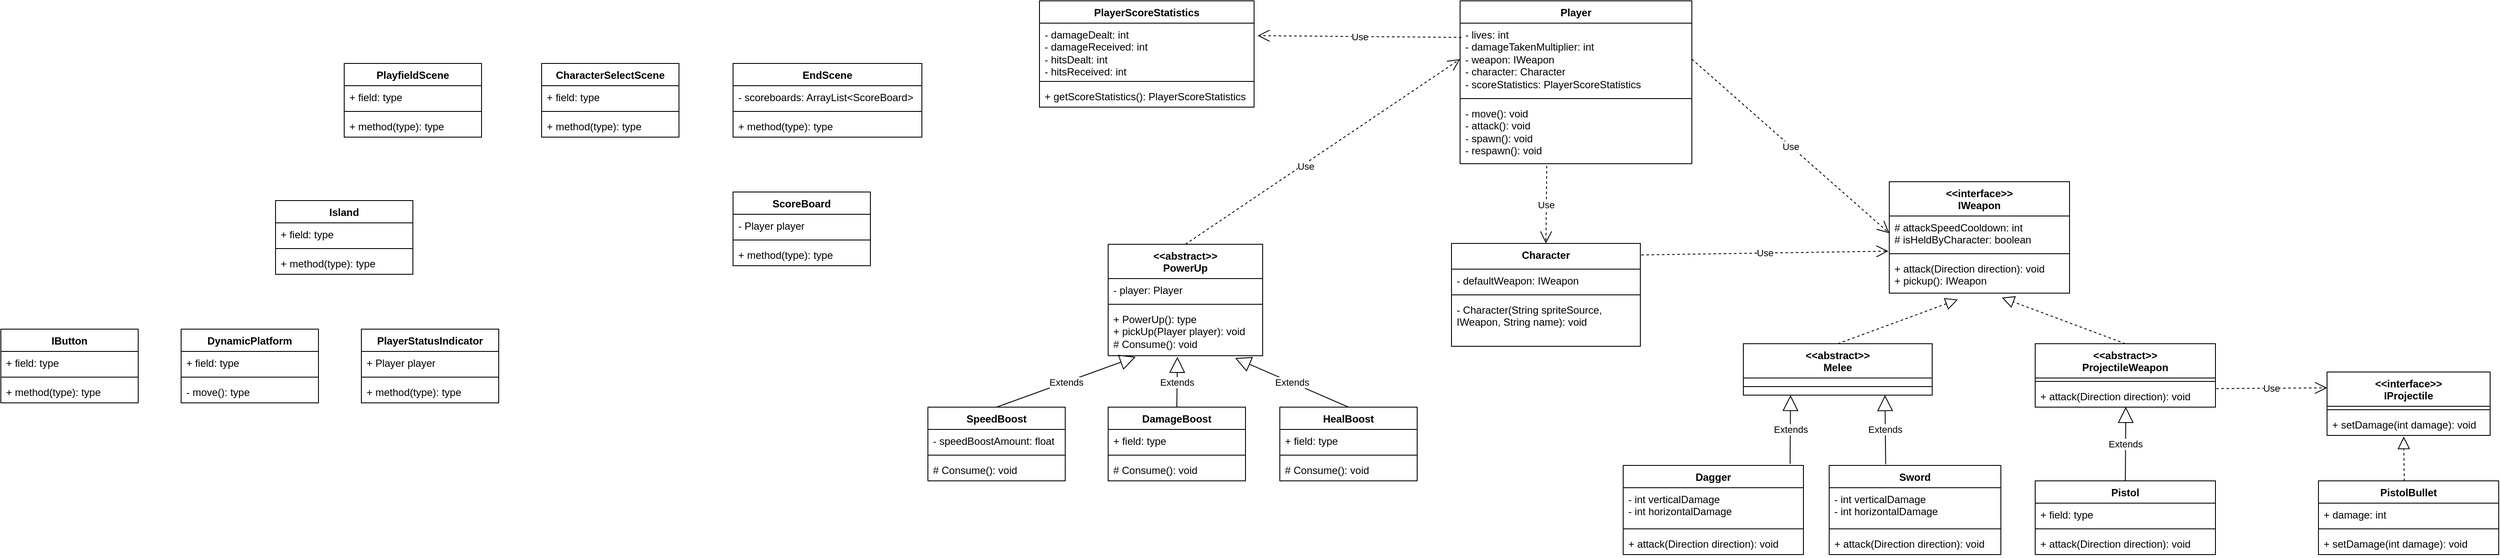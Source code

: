<mxfile version="24.3.0" type="device">
  <diagram id="C5RBs43oDa-KdzZeNtuy" name="Page-1">
    <mxGraphModel dx="4518" dy="1950" grid="1" gridSize="10" guides="1" tooltips="1" connect="1" arrows="1" fold="1" page="1" pageScale="1" pageWidth="827" pageHeight="1169" math="0" shadow="0">
      <root>
        <mxCell id="WIyWlLk6GJQsqaUBKTNV-0" />
        <mxCell id="WIyWlLk6GJQsqaUBKTNV-1" parent="WIyWlLk6GJQsqaUBKTNV-0" />
        <mxCell id="4CrvLfqXfcZkgdpF4cgw-4" value="&lt;div&gt;&amp;lt;&amp;lt;interface&amp;gt;&amp;gt;&lt;/div&gt;IWeapon" style="swimlane;fontStyle=1;align=center;verticalAlign=top;childLayout=stackLayout;horizontal=1;startSize=40;horizontalStack=0;resizeParent=1;resizeParentMax=0;resizeLast=0;collapsible=1;marginBottom=0;whiteSpace=wrap;html=1;" parent="WIyWlLk6GJQsqaUBKTNV-1" vertex="1">
          <mxGeometry x="300" y="168" width="210" height="130" as="geometry" />
        </mxCell>
        <mxCell id="4CrvLfqXfcZkgdpF4cgw-5" value="# attackSpeedCooldown: int&amp;nbsp;&lt;div&gt;# isHeldByCharacter:&amp;nbsp;&lt;span style=&quot;background-color: initial;&quot;&gt;boolean&lt;/span&gt;&lt;span style=&quot;background-color: initial;&quot;&gt;&amp;nbsp;&lt;/span&gt;&lt;/div&gt;" style="text;strokeColor=none;fillColor=none;align=left;verticalAlign=top;spacingLeft=4;spacingRight=4;overflow=hidden;rotatable=0;points=[[0,0.5],[1,0.5]];portConstraint=eastwest;whiteSpace=wrap;html=1;" parent="4CrvLfqXfcZkgdpF4cgw-4" vertex="1">
          <mxGeometry y="40" width="210" height="40" as="geometry" />
        </mxCell>
        <mxCell id="4CrvLfqXfcZkgdpF4cgw-6" value="" style="line;strokeWidth=1;fillColor=none;align=left;verticalAlign=middle;spacingTop=-1;spacingLeft=3;spacingRight=3;rotatable=0;labelPosition=right;points=[];portConstraint=eastwest;strokeColor=inherit;" parent="4CrvLfqXfcZkgdpF4cgw-4" vertex="1">
          <mxGeometry y="80" width="210" height="8" as="geometry" />
        </mxCell>
        <mxCell id="4CrvLfqXfcZkgdpF4cgw-7" value="+ attack(Direction direction): void&lt;div&gt;+ pickup(): IWeapon&lt;/div&gt;" style="text;strokeColor=none;fillColor=none;align=left;verticalAlign=top;spacingLeft=4;spacingRight=4;overflow=hidden;rotatable=0;points=[[0,0.5],[1,0.5]];portConstraint=eastwest;whiteSpace=wrap;html=1;" parent="4CrvLfqXfcZkgdpF4cgw-4" vertex="1">
          <mxGeometry y="88" width="210" height="42" as="geometry" />
        </mxCell>
        <mxCell id="4CrvLfqXfcZkgdpF4cgw-8" value="&lt;div&gt;&amp;lt;&amp;lt;abstract&amp;gt;&amp;gt;&lt;/div&gt;Melee" style="swimlane;fontStyle=1;align=center;verticalAlign=top;childLayout=stackLayout;horizontal=1;startSize=40;horizontalStack=0;resizeParent=1;resizeParentMax=0;resizeLast=0;collapsible=1;marginBottom=0;whiteSpace=wrap;html=1;" parent="WIyWlLk6GJQsqaUBKTNV-1" vertex="1">
          <mxGeometry x="130" y="357" width="220" height="60" as="geometry" />
        </mxCell>
        <mxCell id="4CrvLfqXfcZkgdpF4cgw-10" value="" style="line;strokeWidth=1;fillColor=none;align=left;verticalAlign=middle;spacingTop=-1;spacingLeft=3;spacingRight=3;rotatable=0;labelPosition=right;points=[];portConstraint=eastwest;strokeColor=inherit;" parent="4CrvLfqXfcZkgdpF4cgw-8" vertex="1">
          <mxGeometry y="40" width="220" height="20" as="geometry" />
        </mxCell>
        <mxCell id="4CrvLfqXfcZkgdpF4cgw-12" value="&lt;div&gt;&amp;lt;&amp;lt;abstract&amp;gt;&amp;gt;&lt;/div&gt;ProjectileWeapon" style="swimlane;fontStyle=1;align=center;verticalAlign=top;childLayout=stackLayout;horizontal=1;startSize=40;horizontalStack=0;resizeParent=1;resizeParentMax=0;resizeLast=0;collapsible=1;marginBottom=0;whiteSpace=wrap;html=1;" parent="WIyWlLk6GJQsqaUBKTNV-1" vertex="1">
          <mxGeometry x="470" y="357" width="210" height="74" as="geometry" />
        </mxCell>
        <mxCell id="4CrvLfqXfcZkgdpF4cgw-14" value="" style="line;strokeWidth=1;fillColor=none;align=left;verticalAlign=middle;spacingTop=-1;spacingLeft=3;spacingRight=3;rotatable=0;labelPosition=right;points=[];portConstraint=eastwest;strokeColor=inherit;" parent="4CrvLfqXfcZkgdpF4cgw-12" vertex="1">
          <mxGeometry y="40" width="210" height="8" as="geometry" />
        </mxCell>
        <mxCell id="4CrvLfqXfcZkgdpF4cgw-15" value="+ attack(Direction direction): void" style="text;strokeColor=none;fillColor=none;align=left;verticalAlign=top;spacingLeft=4;spacingRight=4;overflow=hidden;rotatable=0;points=[[0,0.5],[1,0.5]];portConstraint=eastwest;whiteSpace=wrap;html=1;" parent="4CrvLfqXfcZkgdpF4cgw-12" vertex="1">
          <mxGeometry y="48" width="210" height="26" as="geometry" />
        </mxCell>
        <mxCell id="4CrvLfqXfcZkgdpF4cgw-16" value="&lt;div&gt;&amp;lt;&amp;lt;interface&amp;gt;&amp;gt;&lt;/div&gt;IProjectile&lt;div&gt;&lt;br&gt;&lt;/div&gt;" style="swimlane;fontStyle=1;align=center;verticalAlign=top;childLayout=stackLayout;horizontal=1;startSize=40;horizontalStack=0;resizeParent=1;resizeParentMax=0;resizeLast=0;collapsible=1;marginBottom=0;whiteSpace=wrap;html=1;" parent="WIyWlLk6GJQsqaUBKTNV-1" vertex="1">
          <mxGeometry x="810" y="390" width="190" height="74" as="geometry" />
        </mxCell>
        <mxCell id="4CrvLfqXfcZkgdpF4cgw-18" value="" style="line;strokeWidth=1;fillColor=none;align=left;verticalAlign=middle;spacingTop=-1;spacingLeft=3;spacingRight=3;rotatable=0;labelPosition=right;points=[];portConstraint=eastwest;strokeColor=inherit;" parent="4CrvLfqXfcZkgdpF4cgw-16" vertex="1">
          <mxGeometry y="40" width="190" height="8" as="geometry" />
        </mxCell>
        <mxCell id="4CrvLfqXfcZkgdpF4cgw-19" value="+ setDamage(int damage): void" style="text;strokeColor=none;fillColor=none;align=left;verticalAlign=top;spacingLeft=4;spacingRight=4;overflow=hidden;rotatable=0;points=[[0,0.5],[1,0.5]];portConstraint=eastwest;whiteSpace=wrap;html=1;" parent="4CrvLfqXfcZkgdpF4cgw-16" vertex="1">
          <mxGeometry y="48" width="190" height="26" as="geometry" />
        </mxCell>
        <mxCell id="4CrvLfqXfcZkgdpF4cgw-20" value="" style="endArrow=block;dashed=1;endFill=0;endSize=12;html=1;rounded=0;exitX=0.5;exitY=0;exitDx=0;exitDy=0;entryX=0.38;entryY=1.179;entryDx=0;entryDy=0;entryPerimeter=0;" parent="WIyWlLk6GJQsqaUBKTNV-1" source="4CrvLfqXfcZkgdpF4cgw-8" target="4CrvLfqXfcZkgdpF4cgw-7" edge="1">
          <mxGeometry width="160" relative="1" as="geometry">
            <mxPoint x="270" y="570" as="sourcePoint" />
            <mxPoint x="430" y="570" as="targetPoint" />
          </mxGeometry>
        </mxCell>
        <mxCell id="4CrvLfqXfcZkgdpF4cgw-22" value="" style="endArrow=block;dashed=1;endFill=0;endSize=12;html=1;rounded=0;exitX=0.5;exitY=0;exitDx=0;exitDy=0;entryX=0.625;entryY=1.124;entryDx=0;entryDy=0;entryPerimeter=0;" parent="WIyWlLk6GJQsqaUBKTNV-1" source="4CrvLfqXfcZkgdpF4cgw-12" target="4CrvLfqXfcZkgdpF4cgw-7" edge="1">
          <mxGeometry width="160" relative="1" as="geometry">
            <mxPoint x="610" y="520" as="sourcePoint" />
            <mxPoint x="770" y="520" as="targetPoint" />
          </mxGeometry>
        </mxCell>
        <mxCell id="4CrvLfqXfcZkgdpF4cgw-23" value="Use" style="endArrow=open;endSize=12;dashed=1;html=1;rounded=0;exitX=1.004;exitY=0.167;exitDx=0;exitDy=0;entryX=0;entryY=0.25;entryDx=0;entryDy=0;exitPerimeter=0;" parent="WIyWlLk6GJQsqaUBKTNV-1" source="4CrvLfqXfcZkgdpF4cgw-15" target="4CrvLfqXfcZkgdpF4cgw-16" edge="1">
          <mxGeometry width="160" relative="1" as="geometry">
            <mxPoint x="670" y="403" as="sourcePoint" />
            <mxPoint x="810" y="560" as="targetPoint" />
          </mxGeometry>
        </mxCell>
        <mxCell id="4CrvLfqXfcZkgdpF4cgw-25" value="Dagger" style="swimlane;fontStyle=1;align=center;verticalAlign=top;childLayout=stackLayout;horizontal=1;startSize=26;horizontalStack=0;resizeParent=1;resizeParentMax=0;resizeLast=0;collapsible=1;marginBottom=0;whiteSpace=wrap;html=1;" parent="WIyWlLk6GJQsqaUBKTNV-1" vertex="1">
          <mxGeometry x="-10" y="499" width="210" height="104" as="geometry" />
        </mxCell>
        <mxCell id="4CrvLfqXfcZkgdpF4cgw-26" value="- int verticalDamage&amp;nbsp;&lt;div&gt;- int horizontalDamage&lt;br&gt;&lt;/div&gt;" style="text;strokeColor=none;fillColor=none;align=left;verticalAlign=top;spacingLeft=4;spacingRight=4;overflow=hidden;rotatable=0;points=[[0,0.5],[1,0.5]];portConstraint=eastwest;whiteSpace=wrap;html=1;" parent="4CrvLfqXfcZkgdpF4cgw-25" vertex="1">
          <mxGeometry y="26" width="210" height="44" as="geometry" />
        </mxCell>
        <mxCell id="4CrvLfqXfcZkgdpF4cgw-27" value="" style="line;strokeWidth=1;fillColor=none;align=left;verticalAlign=middle;spacingTop=-1;spacingLeft=3;spacingRight=3;rotatable=0;labelPosition=right;points=[];portConstraint=eastwest;strokeColor=inherit;" parent="4CrvLfqXfcZkgdpF4cgw-25" vertex="1">
          <mxGeometry y="70" width="210" height="8" as="geometry" />
        </mxCell>
        <mxCell id="4CrvLfqXfcZkgdpF4cgw-28" value="+ attack(Direction direction): void" style="text;strokeColor=none;fillColor=none;align=left;verticalAlign=top;spacingLeft=4;spacingRight=4;overflow=hidden;rotatable=0;points=[[0,0.5],[1,0.5]];portConstraint=eastwest;whiteSpace=wrap;html=1;" parent="4CrvLfqXfcZkgdpF4cgw-25" vertex="1">
          <mxGeometry y="78" width="210" height="26" as="geometry" />
        </mxCell>
        <mxCell id="4CrvLfqXfcZkgdpF4cgw-29" value="Sword" style="swimlane;fontStyle=1;align=center;verticalAlign=top;childLayout=stackLayout;horizontal=1;startSize=26;horizontalStack=0;resizeParent=1;resizeParentMax=0;resizeLast=0;collapsible=1;marginBottom=0;whiteSpace=wrap;html=1;" parent="WIyWlLk6GJQsqaUBKTNV-1" vertex="1">
          <mxGeometry x="230" y="499" width="200" height="104" as="geometry" />
        </mxCell>
        <mxCell id="4CrvLfqXfcZkgdpF4cgw-30" value="- int verticalDamage&amp;nbsp;&lt;div&gt;- int horizontalDamage&lt;/div&gt;" style="text;strokeColor=none;fillColor=none;align=left;verticalAlign=top;spacingLeft=4;spacingRight=4;overflow=hidden;rotatable=0;points=[[0,0.5],[1,0.5]];portConstraint=eastwest;whiteSpace=wrap;html=1;" parent="4CrvLfqXfcZkgdpF4cgw-29" vertex="1">
          <mxGeometry y="26" width="200" height="44" as="geometry" />
        </mxCell>
        <mxCell id="4CrvLfqXfcZkgdpF4cgw-31" value="" style="line;strokeWidth=1;fillColor=none;align=left;verticalAlign=middle;spacingTop=-1;spacingLeft=3;spacingRight=3;rotatable=0;labelPosition=right;points=[];portConstraint=eastwest;strokeColor=inherit;" parent="4CrvLfqXfcZkgdpF4cgw-29" vertex="1">
          <mxGeometry y="70" width="200" height="8" as="geometry" />
        </mxCell>
        <mxCell id="4CrvLfqXfcZkgdpF4cgw-32" value="+ attack(Direction direction): void" style="text;strokeColor=none;fillColor=none;align=left;verticalAlign=top;spacingLeft=4;spacingRight=4;overflow=hidden;rotatable=0;points=[[0,0.5],[1,0.5]];portConstraint=eastwest;whiteSpace=wrap;html=1;" parent="4CrvLfqXfcZkgdpF4cgw-29" vertex="1">
          <mxGeometry y="78" width="200" height="26" as="geometry" />
        </mxCell>
        <mxCell id="4CrvLfqXfcZkgdpF4cgw-34" value="Extends" style="endArrow=block;endSize=16;endFill=0;html=1;rounded=0;exitX=0.926;exitY=-0.018;exitDx=0;exitDy=0;entryX=0.25;entryY=1;entryDx=0;entryDy=0;exitPerimeter=0;" parent="WIyWlLk6GJQsqaUBKTNV-1" source="4CrvLfqXfcZkgdpF4cgw-25" target="4CrvLfqXfcZkgdpF4cgw-8" edge="1">
          <mxGeometry width="160" relative="1" as="geometry">
            <mxPoint x="110" y="470" as="sourcePoint" />
            <mxPoint x="270" y="470" as="targetPoint" />
          </mxGeometry>
        </mxCell>
        <mxCell id="4CrvLfqXfcZkgdpF4cgw-35" value="Extends" style="endArrow=block;endSize=16;endFill=0;html=1;rounded=0;exitX=0.329;exitY=-0.013;exitDx=0;exitDy=0;entryX=0.75;entryY=1;entryDx=0;entryDy=0;exitPerimeter=0;" parent="WIyWlLk6GJQsqaUBKTNV-1" source="4CrvLfqXfcZkgdpF4cgw-29" target="4CrvLfqXfcZkgdpF4cgw-8" edge="1">
          <mxGeometry width="160" relative="1" as="geometry">
            <mxPoint x="530" y="500" as="sourcePoint" />
            <mxPoint x="690" y="500" as="targetPoint" />
          </mxGeometry>
        </mxCell>
        <mxCell id="4CrvLfqXfcZkgdpF4cgw-36" value="Pistol" style="swimlane;fontStyle=1;align=center;verticalAlign=top;childLayout=stackLayout;horizontal=1;startSize=26;horizontalStack=0;resizeParent=1;resizeParentMax=0;resizeLast=0;collapsible=1;marginBottom=0;whiteSpace=wrap;html=1;" parent="WIyWlLk6GJQsqaUBKTNV-1" vertex="1">
          <mxGeometry x="470" y="517" width="210" height="86" as="geometry" />
        </mxCell>
        <mxCell id="4CrvLfqXfcZkgdpF4cgw-37" value="+ field: type" style="text;strokeColor=none;fillColor=none;align=left;verticalAlign=top;spacingLeft=4;spacingRight=4;overflow=hidden;rotatable=0;points=[[0,0.5],[1,0.5]];portConstraint=eastwest;whiteSpace=wrap;html=1;" parent="4CrvLfqXfcZkgdpF4cgw-36" vertex="1">
          <mxGeometry y="26" width="210" height="26" as="geometry" />
        </mxCell>
        <mxCell id="4CrvLfqXfcZkgdpF4cgw-38" value="" style="line;strokeWidth=1;fillColor=none;align=left;verticalAlign=middle;spacingTop=-1;spacingLeft=3;spacingRight=3;rotatable=0;labelPosition=right;points=[];portConstraint=eastwest;strokeColor=inherit;" parent="4CrvLfqXfcZkgdpF4cgw-36" vertex="1">
          <mxGeometry y="52" width="210" height="8" as="geometry" />
        </mxCell>
        <mxCell id="4CrvLfqXfcZkgdpF4cgw-39" value="+ attack(Direction direction): void" style="text;strokeColor=none;fillColor=none;align=left;verticalAlign=top;spacingLeft=4;spacingRight=4;overflow=hidden;rotatable=0;points=[[0,0.5],[1,0.5]];portConstraint=eastwest;whiteSpace=wrap;html=1;" parent="4CrvLfqXfcZkgdpF4cgw-36" vertex="1">
          <mxGeometry y="60" width="210" height="26" as="geometry" />
        </mxCell>
        <mxCell id="4CrvLfqXfcZkgdpF4cgw-40" value="Player" style="swimlane;fontStyle=1;align=center;verticalAlign=top;childLayout=stackLayout;horizontal=1;startSize=26;horizontalStack=0;resizeParent=1;resizeParentMax=0;resizeLast=0;collapsible=1;marginBottom=0;whiteSpace=wrap;html=1;" parent="WIyWlLk6GJQsqaUBKTNV-1" vertex="1">
          <mxGeometry x="-200" y="-43" width="270" height="190" as="geometry" />
        </mxCell>
        <mxCell id="4CrvLfqXfcZkgdpF4cgw-41" value="- lives: int&amp;nbsp;&lt;div&gt;&lt;div&gt;- damageTakenMultiplier:&amp;nbsp;&lt;span style=&quot;background-color: initial;&quot;&gt;int&lt;/span&gt;&lt;span style=&quot;background-color: initial;&quot;&gt;&amp;nbsp;&lt;/span&gt;&lt;/div&gt;&lt;div&gt;- weapon:&amp;nbsp;&lt;span style=&quot;background-color: initial;&quot;&gt;IWeapon&lt;/span&gt;&lt;span style=&quot;background-color: initial;&quot;&gt;&amp;nbsp;&lt;/span&gt;&lt;/div&gt;&lt;div&gt;- character:&amp;nbsp;&lt;span style=&quot;background-color: initial;&quot;&gt;Character&lt;/span&gt;&lt;span style=&quot;background-color: initial;&quot;&gt;&amp;nbsp;&lt;/span&gt;&lt;/div&gt;&lt;div&gt;-&amp;nbsp;&lt;span style=&quot;text-align: center; background-color: initial;&quot;&gt;scoreStatistics:&amp;nbsp;&lt;/span&gt;&lt;span style=&quot;text-align: center; background-color: initial;&quot;&gt;PlayerScoreStatistics&lt;/span&gt;&lt;span style=&quot;text-align: center; background-color: initial;&quot;&gt;&amp;nbsp;&lt;/span&gt;&lt;/div&gt;&lt;/div&gt;" style="text;strokeColor=none;fillColor=none;align=left;verticalAlign=top;spacingLeft=4;spacingRight=4;overflow=hidden;rotatable=0;points=[[0,0.5],[1,0.5]];portConstraint=eastwest;whiteSpace=wrap;html=1;" parent="4CrvLfqXfcZkgdpF4cgw-40" vertex="1">
          <mxGeometry y="26" width="270" height="84" as="geometry" />
        </mxCell>
        <mxCell id="4CrvLfqXfcZkgdpF4cgw-42" value="" style="line;strokeWidth=1;fillColor=none;align=left;verticalAlign=middle;spacingTop=-1;spacingLeft=3;spacingRight=3;rotatable=0;labelPosition=right;points=[];portConstraint=eastwest;strokeColor=inherit;" parent="4CrvLfqXfcZkgdpF4cgw-40" vertex="1">
          <mxGeometry y="110" width="270" height="8" as="geometry" />
        </mxCell>
        <mxCell id="4CrvLfqXfcZkgdpF4cgw-43" value="- move(): void&lt;div&gt;- attack(): void&lt;/div&gt;&lt;div&gt;- spawn(): void&lt;/div&gt;&lt;div&gt;- respawn(): void&lt;/div&gt;&lt;div&gt;&lt;br&gt;&lt;/div&gt;" style="text;strokeColor=none;fillColor=none;align=left;verticalAlign=top;spacingLeft=4;spacingRight=4;overflow=hidden;rotatable=0;points=[[0,0.5],[1,0.5]];portConstraint=eastwest;whiteSpace=wrap;html=1;" parent="4CrvLfqXfcZkgdpF4cgw-40" vertex="1">
          <mxGeometry y="118" width="270" height="72" as="geometry" />
        </mxCell>
        <mxCell id="4CrvLfqXfcZkgdpF4cgw-44" value="&lt;div&gt;Character&lt;/div&gt;" style="swimlane;fontStyle=1;align=center;verticalAlign=top;childLayout=stackLayout;horizontal=1;startSize=30;horizontalStack=0;resizeParent=1;resizeParentMax=0;resizeLast=0;collapsible=1;marginBottom=0;whiteSpace=wrap;html=1;" parent="WIyWlLk6GJQsqaUBKTNV-1" vertex="1">
          <mxGeometry x="-210" y="240" width="220" height="120" as="geometry" />
        </mxCell>
        <mxCell id="4CrvLfqXfcZkgdpF4cgw-45" value="- defaultWeapon: IWeapon&amp;nbsp;" style="text;strokeColor=none;fillColor=none;align=left;verticalAlign=top;spacingLeft=4;spacingRight=4;overflow=hidden;rotatable=0;points=[[0,0.5],[1,0.5]];portConstraint=eastwest;whiteSpace=wrap;html=1;" parent="4CrvLfqXfcZkgdpF4cgw-44" vertex="1">
          <mxGeometry y="30" width="220" height="26" as="geometry" />
        </mxCell>
        <mxCell id="4CrvLfqXfcZkgdpF4cgw-46" value="" style="line;strokeWidth=1;fillColor=none;align=left;verticalAlign=middle;spacingTop=-1;spacingLeft=3;spacingRight=3;rotatable=0;labelPosition=right;points=[];portConstraint=eastwest;strokeColor=inherit;" parent="4CrvLfqXfcZkgdpF4cgw-44" vertex="1">
          <mxGeometry y="56" width="220" height="8" as="geometry" />
        </mxCell>
        <mxCell id="4CrvLfqXfcZkgdpF4cgw-47" value="- Character(String spriteSource, IWeapon, String name): void" style="text;strokeColor=none;fillColor=none;align=left;verticalAlign=top;spacingLeft=4;spacingRight=4;overflow=hidden;rotatable=0;points=[[0,0.5],[1,0.5]];portConstraint=eastwest;whiteSpace=wrap;html=1;" parent="4CrvLfqXfcZkgdpF4cgw-44" vertex="1">
          <mxGeometry y="64" width="220" height="56" as="geometry" />
        </mxCell>
        <mxCell id="4CrvLfqXfcZkgdpF4cgw-52" value="IButton" style="swimlane;fontStyle=1;align=center;verticalAlign=top;childLayout=stackLayout;horizontal=1;startSize=26;horizontalStack=0;resizeParent=1;resizeParentMax=0;resizeLast=0;collapsible=1;marginBottom=0;whiteSpace=wrap;html=1;" parent="WIyWlLk6GJQsqaUBKTNV-1" vertex="1">
          <mxGeometry x="-1900" y="340" width="160" height="86" as="geometry" />
        </mxCell>
        <mxCell id="4CrvLfqXfcZkgdpF4cgw-53" value="+ field: type" style="text;strokeColor=none;fillColor=none;align=left;verticalAlign=top;spacingLeft=4;spacingRight=4;overflow=hidden;rotatable=0;points=[[0,0.5],[1,0.5]];portConstraint=eastwest;whiteSpace=wrap;html=1;" parent="4CrvLfqXfcZkgdpF4cgw-52" vertex="1">
          <mxGeometry y="26" width="160" height="26" as="geometry" />
        </mxCell>
        <mxCell id="4CrvLfqXfcZkgdpF4cgw-54" value="" style="line;strokeWidth=1;fillColor=none;align=left;verticalAlign=middle;spacingTop=-1;spacingLeft=3;spacingRight=3;rotatable=0;labelPosition=right;points=[];portConstraint=eastwest;strokeColor=inherit;" parent="4CrvLfqXfcZkgdpF4cgw-52" vertex="1">
          <mxGeometry y="52" width="160" height="8" as="geometry" />
        </mxCell>
        <mxCell id="4CrvLfqXfcZkgdpF4cgw-55" value="+ method(type): type" style="text;strokeColor=none;fillColor=none;align=left;verticalAlign=top;spacingLeft=4;spacingRight=4;overflow=hidden;rotatable=0;points=[[0,0.5],[1,0.5]];portConstraint=eastwest;whiteSpace=wrap;html=1;" parent="4CrvLfqXfcZkgdpF4cgw-52" vertex="1">
          <mxGeometry y="60" width="160" height="26" as="geometry" />
        </mxCell>
        <mxCell id="4CrvLfqXfcZkgdpF4cgw-56" value="PlayfieldScene" style="swimlane;fontStyle=1;align=center;verticalAlign=top;childLayout=stackLayout;horizontal=1;startSize=26;horizontalStack=0;resizeParent=1;resizeParentMax=0;resizeLast=0;collapsible=1;marginBottom=0;whiteSpace=wrap;html=1;" parent="WIyWlLk6GJQsqaUBKTNV-1" vertex="1">
          <mxGeometry x="-1500" y="30" width="160" height="86" as="geometry" />
        </mxCell>
        <mxCell id="4CrvLfqXfcZkgdpF4cgw-57" value="+ field: type" style="text;strokeColor=none;fillColor=none;align=left;verticalAlign=top;spacingLeft=4;spacingRight=4;overflow=hidden;rotatable=0;points=[[0,0.5],[1,0.5]];portConstraint=eastwest;whiteSpace=wrap;html=1;" parent="4CrvLfqXfcZkgdpF4cgw-56" vertex="1">
          <mxGeometry y="26" width="160" height="26" as="geometry" />
        </mxCell>
        <mxCell id="4CrvLfqXfcZkgdpF4cgw-58" value="" style="line;strokeWidth=1;fillColor=none;align=left;verticalAlign=middle;spacingTop=-1;spacingLeft=3;spacingRight=3;rotatable=0;labelPosition=right;points=[];portConstraint=eastwest;strokeColor=inherit;" parent="4CrvLfqXfcZkgdpF4cgw-56" vertex="1">
          <mxGeometry y="52" width="160" height="8" as="geometry" />
        </mxCell>
        <mxCell id="4CrvLfqXfcZkgdpF4cgw-59" value="+ method(type): type" style="text;strokeColor=none;fillColor=none;align=left;verticalAlign=top;spacingLeft=4;spacingRight=4;overflow=hidden;rotatable=0;points=[[0,0.5],[1,0.5]];portConstraint=eastwest;whiteSpace=wrap;html=1;" parent="4CrvLfqXfcZkgdpF4cgw-56" vertex="1">
          <mxGeometry y="60" width="160" height="26" as="geometry" />
        </mxCell>
        <mxCell id="4CrvLfqXfcZkgdpF4cgw-60" value="Island" style="swimlane;fontStyle=1;align=center;verticalAlign=top;childLayout=stackLayout;horizontal=1;startSize=26;horizontalStack=0;resizeParent=1;resizeParentMax=0;resizeLast=0;collapsible=1;marginBottom=0;whiteSpace=wrap;html=1;" parent="WIyWlLk6GJQsqaUBKTNV-1" vertex="1">
          <mxGeometry x="-1580" y="190" width="160" height="86" as="geometry" />
        </mxCell>
        <mxCell id="4CrvLfqXfcZkgdpF4cgw-61" value="+ field: type" style="text;strokeColor=none;fillColor=none;align=left;verticalAlign=top;spacingLeft=4;spacingRight=4;overflow=hidden;rotatable=0;points=[[0,0.5],[1,0.5]];portConstraint=eastwest;whiteSpace=wrap;html=1;" parent="4CrvLfqXfcZkgdpF4cgw-60" vertex="1">
          <mxGeometry y="26" width="160" height="26" as="geometry" />
        </mxCell>
        <mxCell id="4CrvLfqXfcZkgdpF4cgw-62" value="" style="line;strokeWidth=1;fillColor=none;align=left;verticalAlign=middle;spacingTop=-1;spacingLeft=3;spacingRight=3;rotatable=0;labelPosition=right;points=[];portConstraint=eastwest;strokeColor=inherit;" parent="4CrvLfqXfcZkgdpF4cgw-60" vertex="1">
          <mxGeometry y="52" width="160" height="8" as="geometry" />
        </mxCell>
        <mxCell id="4CrvLfqXfcZkgdpF4cgw-63" value="+ method(type): type" style="text;strokeColor=none;fillColor=none;align=left;verticalAlign=top;spacingLeft=4;spacingRight=4;overflow=hidden;rotatable=0;points=[[0,0.5],[1,0.5]];portConstraint=eastwest;whiteSpace=wrap;html=1;" parent="4CrvLfqXfcZkgdpF4cgw-60" vertex="1">
          <mxGeometry y="60" width="160" height="26" as="geometry" />
        </mxCell>
        <mxCell id="4CrvLfqXfcZkgdpF4cgw-64" value="DynamicPlatform" style="swimlane;fontStyle=1;align=center;verticalAlign=top;childLayout=stackLayout;horizontal=1;startSize=26;horizontalStack=0;resizeParent=1;resizeParentMax=0;resizeLast=0;collapsible=1;marginBottom=0;whiteSpace=wrap;html=1;" parent="WIyWlLk6GJQsqaUBKTNV-1" vertex="1">
          <mxGeometry x="-1690" y="340" width="160" height="86" as="geometry" />
        </mxCell>
        <mxCell id="4CrvLfqXfcZkgdpF4cgw-65" value="+ field: type" style="text;strokeColor=none;fillColor=none;align=left;verticalAlign=top;spacingLeft=4;spacingRight=4;overflow=hidden;rotatable=0;points=[[0,0.5],[1,0.5]];portConstraint=eastwest;whiteSpace=wrap;html=1;" parent="4CrvLfqXfcZkgdpF4cgw-64" vertex="1">
          <mxGeometry y="26" width="160" height="26" as="geometry" />
        </mxCell>
        <mxCell id="4CrvLfqXfcZkgdpF4cgw-66" value="" style="line;strokeWidth=1;fillColor=none;align=left;verticalAlign=middle;spacingTop=-1;spacingLeft=3;spacingRight=3;rotatable=0;labelPosition=right;points=[];portConstraint=eastwest;strokeColor=inherit;" parent="4CrvLfqXfcZkgdpF4cgw-64" vertex="1">
          <mxGeometry y="52" width="160" height="8" as="geometry" />
        </mxCell>
        <mxCell id="4CrvLfqXfcZkgdpF4cgw-67" value="- move(): type" style="text;strokeColor=none;fillColor=none;align=left;verticalAlign=top;spacingLeft=4;spacingRight=4;overflow=hidden;rotatable=0;points=[[0,0.5],[1,0.5]];portConstraint=eastwest;whiteSpace=wrap;html=1;" parent="4CrvLfqXfcZkgdpF4cgw-64" vertex="1">
          <mxGeometry y="60" width="160" height="26" as="geometry" />
        </mxCell>
        <mxCell id="4CrvLfqXfcZkgdpF4cgw-68" value="&lt;div&gt;&amp;lt;&amp;lt;abstract&amp;gt;&amp;gt;&lt;/div&gt;PowerUp" style="swimlane;fontStyle=1;align=center;verticalAlign=top;childLayout=stackLayout;horizontal=1;startSize=40;horizontalStack=0;resizeParent=1;resizeParentMax=0;resizeLast=0;collapsible=1;marginBottom=0;whiteSpace=wrap;html=1;" parent="WIyWlLk6GJQsqaUBKTNV-1" vertex="1">
          <mxGeometry x="-610" y="241" width="180" height="130" as="geometry" />
        </mxCell>
        <mxCell id="4CrvLfqXfcZkgdpF4cgw-69" value="- player: Player&amp;nbsp;" style="text;strokeColor=none;fillColor=none;align=left;verticalAlign=top;spacingLeft=4;spacingRight=4;overflow=hidden;rotatable=0;points=[[0,0.5],[1,0.5]];portConstraint=eastwest;whiteSpace=wrap;html=1;" parent="4CrvLfqXfcZkgdpF4cgw-68" vertex="1">
          <mxGeometry y="40" width="180" height="26" as="geometry" />
        </mxCell>
        <mxCell id="4CrvLfqXfcZkgdpF4cgw-70" value="" style="line;strokeWidth=1;fillColor=none;align=left;verticalAlign=middle;spacingTop=-1;spacingLeft=3;spacingRight=3;rotatable=0;labelPosition=right;points=[];portConstraint=eastwest;strokeColor=inherit;" parent="4CrvLfqXfcZkgdpF4cgw-68" vertex="1">
          <mxGeometry y="66" width="180" height="8" as="geometry" />
        </mxCell>
        <mxCell id="4CrvLfqXfcZkgdpF4cgw-71" value="+ PowerUp(): type&lt;div&gt;+ pickUp(Player player): void&lt;/div&gt;&lt;div&gt;# Consume(): void&lt;/div&gt;" style="text;strokeColor=none;fillColor=none;align=left;verticalAlign=top;spacingLeft=4;spacingRight=4;overflow=hidden;rotatable=0;points=[[0,0.5],[1,0.5]];portConstraint=eastwest;whiteSpace=wrap;html=1;" parent="4CrvLfqXfcZkgdpF4cgw-68" vertex="1">
          <mxGeometry y="74" width="180" height="56" as="geometry" />
        </mxCell>
        <mxCell id="4CrvLfqXfcZkgdpF4cgw-73" value="CharacterSelectScene" style="swimlane;fontStyle=1;align=center;verticalAlign=top;childLayout=stackLayout;horizontal=1;startSize=26;horizontalStack=0;resizeParent=1;resizeParentMax=0;resizeLast=0;collapsible=1;marginBottom=0;whiteSpace=wrap;html=1;" parent="WIyWlLk6GJQsqaUBKTNV-1" vertex="1">
          <mxGeometry x="-1270" y="30" width="160" height="86" as="geometry" />
        </mxCell>
        <mxCell id="4CrvLfqXfcZkgdpF4cgw-74" value="+ field: type" style="text;strokeColor=none;fillColor=none;align=left;verticalAlign=top;spacingLeft=4;spacingRight=4;overflow=hidden;rotatable=0;points=[[0,0.5],[1,0.5]];portConstraint=eastwest;whiteSpace=wrap;html=1;" parent="4CrvLfqXfcZkgdpF4cgw-73" vertex="1">
          <mxGeometry y="26" width="160" height="26" as="geometry" />
        </mxCell>
        <mxCell id="4CrvLfqXfcZkgdpF4cgw-75" value="" style="line;strokeWidth=1;fillColor=none;align=left;verticalAlign=middle;spacingTop=-1;spacingLeft=3;spacingRight=3;rotatable=0;labelPosition=right;points=[];portConstraint=eastwest;strokeColor=inherit;" parent="4CrvLfqXfcZkgdpF4cgw-73" vertex="1">
          <mxGeometry y="52" width="160" height="8" as="geometry" />
        </mxCell>
        <mxCell id="4CrvLfqXfcZkgdpF4cgw-76" value="+ method(type): type" style="text;strokeColor=none;fillColor=none;align=left;verticalAlign=top;spacingLeft=4;spacingRight=4;overflow=hidden;rotatable=0;points=[[0,0.5],[1,0.5]];portConstraint=eastwest;whiteSpace=wrap;html=1;" parent="4CrvLfqXfcZkgdpF4cgw-73" vertex="1">
          <mxGeometry y="60" width="160" height="26" as="geometry" />
        </mxCell>
        <mxCell id="4CrvLfqXfcZkgdpF4cgw-77" value="EndScene" style="swimlane;fontStyle=1;align=center;verticalAlign=top;childLayout=stackLayout;horizontal=1;startSize=26;horizontalStack=0;resizeParent=1;resizeParentMax=0;resizeLast=0;collapsible=1;marginBottom=0;whiteSpace=wrap;html=1;" parent="WIyWlLk6GJQsqaUBKTNV-1" vertex="1">
          <mxGeometry x="-1047" y="30" width="220" height="86" as="geometry" />
        </mxCell>
        <mxCell id="4CrvLfqXfcZkgdpF4cgw-78" value="- scoreboards: ArrayList&amp;lt;ScoreBoard&amp;gt;&amp;nbsp;" style="text;strokeColor=none;fillColor=none;align=left;verticalAlign=top;spacingLeft=4;spacingRight=4;overflow=hidden;rotatable=0;points=[[0,0.5],[1,0.5]];portConstraint=eastwest;whiteSpace=wrap;html=1;" parent="4CrvLfqXfcZkgdpF4cgw-77" vertex="1">
          <mxGeometry y="26" width="220" height="26" as="geometry" />
        </mxCell>
        <mxCell id="4CrvLfqXfcZkgdpF4cgw-79" value="" style="line;strokeWidth=1;fillColor=none;align=left;verticalAlign=middle;spacingTop=-1;spacingLeft=3;spacingRight=3;rotatable=0;labelPosition=right;points=[];portConstraint=eastwest;strokeColor=inherit;" parent="4CrvLfqXfcZkgdpF4cgw-77" vertex="1">
          <mxGeometry y="52" width="220" height="8" as="geometry" />
        </mxCell>
        <mxCell id="4CrvLfqXfcZkgdpF4cgw-80" value="+ method(type): type" style="text;strokeColor=none;fillColor=none;align=left;verticalAlign=top;spacingLeft=4;spacingRight=4;overflow=hidden;rotatable=0;points=[[0,0.5],[1,0.5]];portConstraint=eastwest;whiteSpace=wrap;html=1;" parent="4CrvLfqXfcZkgdpF4cgw-77" vertex="1">
          <mxGeometry y="60" width="220" height="26" as="geometry" />
        </mxCell>
        <mxCell id="4CrvLfqXfcZkgdpF4cgw-81" value="ScoreBoard" style="swimlane;fontStyle=1;align=center;verticalAlign=top;childLayout=stackLayout;horizontal=1;startSize=26;horizontalStack=0;resizeParent=1;resizeParentMax=0;resizeLast=0;collapsible=1;marginBottom=0;whiteSpace=wrap;html=1;" parent="WIyWlLk6GJQsqaUBKTNV-1" vertex="1">
          <mxGeometry x="-1047" y="180" width="160" height="86" as="geometry" />
        </mxCell>
        <mxCell id="4CrvLfqXfcZkgdpF4cgw-82" value="- Player player" style="text;strokeColor=none;fillColor=none;align=left;verticalAlign=top;spacingLeft=4;spacingRight=4;overflow=hidden;rotatable=0;points=[[0,0.5],[1,0.5]];portConstraint=eastwest;whiteSpace=wrap;html=1;" parent="4CrvLfqXfcZkgdpF4cgw-81" vertex="1">
          <mxGeometry y="26" width="160" height="26" as="geometry" />
        </mxCell>
        <mxCell id="4CrvLfqXfcZkgdpF4cgw-83" value="" style="line;strokeWidth=1;fillColor=none;align=left;verticalAlign=middle;spacingTop=-1;spacingLeft=3;spacingRight=3;rotatable=0;labelPosition=right;points=[];portConstraint=eastwest;strokeColor=inherit;" parent="4CrvLfqXfcZkgdpF4cgw-81" vertex="1">
          <mxGeometry y="52" width="160" height="8" as="geometry" />
        </mxCell>
        <mxCell id="4CrvLfqXfcZkgdpF4cgw-84" value="+ method(type): type" style="text;strokeColor=none;fillColor=none;align=left;verticalAlign=top;spacingLeft=4;spacingRight=4;overflow=hidden;rotatable=0;points=[[0,0.5],[1,0.5]];portConstraint=eastwest;whiteSpace=wrap;html=1;" parent="4CrvLfqXfcZkgdpF4cgw-81" vertex="1">
          <mxGeometry y="60" width="160" height="26" as="geometry" />
        </mxCell>
        <mxCell id="4CrvLfqXfcZkgdpF4cgw-85" value="PlayerScoreStatistics" style="swimlane;fontStyle=1;align=center;verticalAlign=top;childLayout=stackLayout;horizontal=1;startSize=26;horizontalStack=0;resizeParent=1;resizeParentMax=0;resizeLast=0;collapsible=1;marginBottom=0;whiteSpace=wrap;html=1;" parent="WIyWlLk6GJQsqaUBKTNV-1" vertex="1">
          <mxGeometry x="-690" y="-43" width="250" height="124" as="geometry" />
        </mxCell>
        <mxCell id="4CrvLfqXfcZkgdpF4cgw-86" value="- damageDealt: int&lt;div&gt;- damageReceived: int&lt;/div&gt;&lt;div&gt;- hitsDealt: int&lt;/div&gt;&lt;div&gt;- hitsReceived: int&lt;/div&gt;" style="text;strokeColor=none;fillColor=none;align=left;verticalAlign=top;spacingLeft=4;spacingRight=4;overflow=hidden;rotatable=0;points=[[0,0.5],[1,0.5]];portConstraint=eastwest;whiteSpace=wrap;html=1;" parent="4CrvLfqXfcZkgdpF4cgw-85" vertex="1">
          <mxGeometry y="26" width="250" height="64" as="geometry" />
        </mxCell>
        <mxCell id="4CrvLfqXfcZkgdpF4cgw-87" value="" style="line;strokeWidth=1;fillColor=none;align=left;verticalAlign=middle;spacingTop=-1;spacingLeft=3;spacingRight=3;rotatable=0;labelPosition=right;points=[];portConstraint=eastwest;strokeColor=inherit;" parent="4CrvLfqXfcZkgdpF4cgw-85" vertex="1">
          <mxGeometry y="90" width="250" height="8" as="geometry" />
        </mxCell>
        <mxCell id="4CrvLfqXfcZkgdpF4cgw-88" value="+ getScoreStatistics():&amp;nbsp;&lt;span style=&quot;text-align: center;&quot;&gt;PlayerScoreStatistics&lt;/span&gt;" style="text;strokeColor=none;fillColor=none;align=left;verticalAlign=top;spacingLeft=4;spacingRight=4;overflow=hidden;rotatable=0;points=[[0,0.5],[1,0.5]];portConstraint=eastwest;whiteSpace=wrap;html=1;" parent="4CrvLfqXfcZkgdpF4cgw-85" vertex="1">
          <mxGeometry y="98" width="250" height="26" as="geometry" />
        </mxCell>
        <mxCell id="4CrvLfqXfcZkgdpF4cgw-89" value="PlayerStatusIndicator" style="swimlane;fontStyle=1;align=center;verticalAlign=top;childLayout=stackLayout;horizontal=1;startSize=26;horizontalStack=0;resizeParent=1;resizeParentMax=0;resizeLast=0;collapsible=1;marginBottom=0;whiteSpace=wrap;html=1;" parent="WIyWlLk6GJQsqaUBKTNV-1" vertex="1">
          <mxGeometry x="-1480" y="340" width="160" height="86" as="geometry" />
        </mxCell>
        <mxCell id="4CrvLfqXfcZkgdpF4cgw-90" value="+ Player player" style="text;strokeColor=none;fillColor=none;align=left;verticalAlign=top;spacingLeft=4;spacingRight=4;overflow=hidden;rotatable=0;points=[[0,0.5],[1,0.5]];portConstraint=eastwest;whiteSpace=wrap;html=1;" parent="4CrvLfqXfcZkgdpF4cgw-89" vertex="1">
          <mxGeometry y="26" width="160" height="26" as="geometry" />
        </mxCell>
        <mxCell id="4CrvLfqXfcZkgdpF4cgw-91" value="" style="line;strokeWidth=1;fillColor=none;align=left;verticalAlign=middle;spacingTop=-1;spacingLeft=3;spacingRight=3;rotatable=0;labelPosition=right;points=[];portConstraint=eastwest;strokeColor=inherit;" parent="4CrvLfqXfcZkgdpF4cgw-89" vertex="1">
          <mxGeometry y="52" width="160" height="8" as="geometry" />
        </mxCell>
        <mxCell id="4CrvLfqXfcZkgdpF4cgw-92" value="+ method(type): type" style="text;strokeColor=none;fillColor=none;align=left;verticalAlign=top;spacingLeft=4;spacingRight=4;overflow=hidden;rotatable=0;points=[[0,0.5],[1,0.5]];portConstraint=eastwest;whiteSpace=wrap;html=1;" parent="4CrvLfqXfcZkgdpF4cgw-89" vertex="1">
          <mxGeometry y="60" width="160" height="26" as="geometry" />
        </mxCell>
        <mxCell id="4CrvLfqXfcZkgdpF4cgw-93" value="SpeedBoost" style="swimlane;fontStyle=1;align=center;verticalAlign=top;childLayout=stackLayout;horizontal=1;startSize=26;horizontalStack=0;resizeParent=1;resizeParentMax=0;resizeLast=0;collapsible=1;marginBottom=0;whiteSpace=wrap;html=1;" parent="WIyWlLk6GJQsqaUBKTNV-1" vertex="1">
          <mxGeometry x="-820" y="431" width="160" height="86" as="geometry" />
        </mxCell>
        <mxCell id="4CrvLfqXfcZkgdpF4cgw-94" value="- speedBoostAmount: float" style="text;strokeColor=none;fillColor=none;align=left;verticalAlign=top;spacingLeft=4;spacingRight=4;overflow=hidden;rotatable=0;points=[[0,0.5],[1,0.5]];portConstraint=eastwest;whiteSpace=wrap;html=1;" parent="4CrvLfqXfcZkgdpF4cgw-93" vertex="1">
          <mxGeometry y="26" width="160" height="26" as="geometry" />
        </mxCell>
        <mxCell id="4CrvLfqXfcZkgdpF4cgw-95" value="" style="line;strokeWidth=1;fillColor=none;align=left;verticalAlign=middle;spacingTop=-1;spacingLeft=3;spacingRight=3;rotatable=0;labelPosition=right;points=[];portConstraint=eastwest;strokeColor=inherit;" parent="4CrvLfqXfcZkgdpF4cgw-93" vertex="1">
          <mxGeometry y="52" width="160" height="8" as="geometry" />
        </mxCell>
        <mxCell id="4CrvLfqXfcZkgdpF4cgw-96" value="&lt;div&gt;&lt;span style=&quot;background-color: initial;&quot;&gt;# Consume(): void&lt;/span&gt;&lt;br&gt;&lt;/div&gt;" style="text;strokeColor=none;fillColor=none;align=left;verticalAlign=top;spacingLeft=4;spacingRight=4;overflow=hidden;rotatable=0;points=[[0,0.5],[1,0.5]];portConstraint=eastwest;whiteSpace=wrap;html=1;" parent="4CrvLfqXfcZkgdpF4cgw-93" vertex="1">
          <mxGeometry y="60" width="160" height="26" as="geometry" />
        </mxCell>
        <mxCell id="4CrvLfqXfcZkgdpF4cgw-97" value="DamageBoost" style="swimlane;fontStyle=1;align=center;verticalAlign=top;childLayout=stackLayout;horizontal=1;startSize=26;horizontalStack=0;resizeParent=1;resizeParentMax=0;resizeLast=0;collapsible=1;marginBottom=0;whiteSpace=wrap;html=1;" parent="WIyWlLk6GJQsqaUBKTNV-1" vertex="1">
          <mxGeometry x="-610" y="431" width="160" height="86" as="geometry" />
        </mxCell>
        <mxCell id="4CrvLfqXfcZkgdpF4cgw-98" value="+ field: type" style="text;strokeColor=none;fillColor=none;align=left;verticalAlign=top;spacingLeft=4;spacingRight=4;overflow=hidden;rotatable=0;points=[[0,0.5],[1,0.5]];portConstraint=eastwest;whiteSpace=wrap;html=1;" parent="4CrvLfqXfcZkgdpF4cgw-97" vertex="1">
          <mxGeometry y="26" width="160" height="26" as="geometry" />
        </mxCell>
        <mxCell id="4CrvLfqXfcZkgdpF4cgw-99" value="" style="line;strokeWidth=1;fillColor=none;align=left;verticalAlign=middle;spacingTop=-1;spacingLeft=3;spacingRight=3;rotatable=0;labelPosition=right;points=[];portConstraint=eastwest;strokeColor=inherit;" parent="4CrvLfqXfcZkgdpF4cgw-97" vertex="1">
          <mxGeometry y="52" width="160" height="8" as="geometry" />
        </mxCell>
        <mxCell id="4CrvLfqXfcZkgdpF4cgw-100" value="&lt;div&gt;# Consume(): void&lt;br&gt;&lt;/div&gt;" style="text;strokeColor=none;fillColor=none;align=left;verticalAlign=top;spacingLeft=4;spacingRight=4;overflow=hidden;rotatable=0;points=[[0,0.5],[1,0.5]];portConstraint=eastwest;whiteSpace=wrap;html=1;" parent="4CrvLfqXfcZkgdpF4cgw-97" vertex="1">
          <mxGeometry y="60" width="160" height="26" as="geometry" />
        </mxCell>
        <mxCell id="4CrvLfqXfcZkgdpF4cgw-101" value="HealBoost" style="swimlane;fontStyle=1;align=center;verticalAlign=top;childLayout=stackLayout;horizontal=1;startSize=26;horizontalStack=0;resizeParent=1;resizeParentMax=0;resizeLast=0;collapsible=1;marginBottom=0;whiteSpace=wrap;html=1;" parent="WIyWlLk6GJQsqaUBKTNV-1" vertex="1">
          <mxGeometry x="-410" y="431" width="160" height="86" as="geometry" />
        </mxCell>
        <mxCell id="4CrvLfqXfcZkgdpF4cgw-102" value="+ field: type" style="text;strokeColor=none;fillColor=none;align=left;verticalAlign=top;spacingLeft=4;spacingRight=4;overflow=hidden;rotatable=0;points=[[0,0.5],[1,0.5]];portConstraint=eastwest;whiteSpace=wrap;html=1;" parent="4CrvLfqXfcZkgdpF4cgw-101" vertex="1">
          <mxGeometry y="26" width="160" height="26" as="geometry" />
        </mxCell>
        <mxCell id="4CrvLfqXfcZkgdpF4cgw-103" value="" style="line;strokeWidth=1;fillColor=none;align=left;verticalAlign=middle;spacingTop=-1;spacingLeft=3;spacingRight=3;rotatable=0;labelPosition=right;points=[];portConstraint=eastwest;strokeColor=inherit;" parent="4CrvLfqXfcZkgdpF4cgw-101" vertex="1">
          <mxGeometry y="52" width="160" height="8" as="geometry" />
        </mxCell>
        <mxCell id="4CrvLfqXfcZkgdpF4cgw-104" value="# Consume(): void" style="text;strokeColor=none;fillColor=none;align=left;verticalAlign=top;spacingLeft=4;spacingRight=4;overflow=hidden;rotatable=0;points=[[0,0.5],[1,0.5]];portConstraint=eastwest;whiteSpace=wrap;html=1;" parent="4CrvLfqXfcZkgdpF4cgw-101" vertex="1">
          <mxGeometry y="60" width="160" height="26" as="geometry" />
        </mxCell>
        <mxCell id="4CrvLfqXfcZkgdpF4cgw-105" value="Extends" style="endArrow=block;endSize=16;endFill=0;html=1;rounded=0;exitX=0.5;exitY=0;exitDx=0;exitDy=0;entryX=0.178;entryY=1.024;entryDx=0;entryDy=0;entryPerimeter=0;" parent="WIyWlLk6GJQsqaUBKTNV-1" source="4CrvLfqXfcZkgdpF4cgw-93" target="4CrvLfqXfcZkgdpF4cgw-71" edge="1">
          <mxGeometry width="160" relative="1" as="geometry">
            <mxPoint x="-790" y="351" as="sourcePoint" />
            <mxPoint x="-630" y="351" as="targetPoint" />
          </mxGeometry>
        </mxCell>
        <mxCell id="4CrvLfqXfcZkgdpF4cgw-107" value="Extends" style="endArrow=block;endSize=16;endFill=0;html=1;rounded=0;exitX=0.5;exitY=0;exitDx=0;exitDy=0;entryX=0.822;entryY=1.048;entryDx=0;entryDy=0;entryPerimeter=0;" parent="WIyWlLk6GJQsqaUBKTNV-1" source="4CrvLfqXfcZkgdpF4cgw-101" target="4CrvLfqXfcZkgdpF4cgw-71" edge="1">
          <mxGeometry width="160" relative="1" as="geometry">
            <mxPoint x="-460" y="331" as="sourcePoint" />
            <mxPoint x="-300" y="331" as="targetPoint" />
          </mxGeometry>
        </mxCell>
        <mxCell id="4CrvLfqXfcZkgdpF4cgw-108" value="Extends" style="endArrow=block;endSize=16;endFill=0;html=1;rounded=0;exitX=0.5;exitY=0;exitDx=0;exitDy=0;entryX=0.448;entryY=1.024;entryDx=0;entryDy=0;entryPerimeter=0;" parent="WIyWlLk6GJQsqaUBKTNV-1" source="4CrvLfqXfcZkgdpF4cgw-97" target="4CrvLfqXfcZkgdpF4cgw-71" edge="1">
          <mxGeometry width="160" relative="1" as="geometry">
            <mxPoint x="-560" y="431" as="sourcePoint" />
            <mxPoint x="-260" y="381" as="targetPoint" />
          </mxGeometry>
        </mxCell>
        <mxCell id="RBtxJNxkwTFzEXyPGkbM-0" value="Extends" style="endArrow=block;endSize=16;endFill=0;html=1;rounded=0;exitX=0.5;exitY=0;exitDx=0;exitDy=0;entryX=0.503;entryY=0.992;entryDx=0;entryDy=0;entryPerimeter=0;" edge="1" parent="WIyWlLk6GJQsqaUBKTNV-1" source="4CrvLfqXfcZkgdpF4cgw-36" target="4CrvLfqXfcZkgdpF4cgw-15">
          <mxGeometry width="160" relative="1" as="geometry">
            <mxPoint x="190" y="670" as="sourcePoint" />
            <mxPoint x="350" y="670" as="targetPoint" />
          </mxGeometry>
        </mxCell>
        <mxCell id="RBtxJNxkwTFzEXyPGkbM-1" value="PistolBullet" style="swimlane;fontStyle=1;align=center;verticalAlign=top;childLayout=stackLayout;horizontal=1;startSize=26;horizontalStack=0;resizeParent=1;resizeParentMax=0;resizeLast=0;collapsible=1;marginBottom=0;whiteSpace=wrap;html=1;" vertex="1" parent="WIyWlLk6GJQsqaUBKTNV-1">
          <mxGeometry x="800" y="517" width="210" height="86" as="geometry" />
        </mxCell>
        <mxCell id="RBtxJNxkwTFzEXyPGkbM-2" value="+ damage: int" style="text;strokeColor=none;fillColor=none;align=left;verticalAlign=top;spacingLeft=4;spacingRight=4;overflow=hidden;rotatable=0;points=[[0,0.5],[1,0.5]];portConstraint=eastwest;whiteSpace=wrap;html=1;" vertex="1" parent="RBtxJNxkwTFzEXyPGkbM-1">
          <mxGeometry y="26" width="210" height="26" as="geometry" />
        </mxCell>
        <mxCell id="RBtxJNxkwTFzEXyPGkbM-3" value="" style="line;strokeWidth=1;fillColor=none;align=left;verticalAlign=middle;spacingTop=-1;spacingLeft=3;spacingRight=3;rotatable=0;labelPosition=right;points=[];portConstraint=eastwest;strokeColor=inherit;" vertex="1" parent="RBtxJNxkwTFzEXyPGkbM-1">
          <mxGeometry y="52" width="210" height="8" as="geometry" />
        </mxCell>
        <mxCell id="RBtxJNxkwTFzEXyPGkbM-4" value="+ setDamage(int damage): void" style="text;strokeColor=none;fillColor=none;align=left;verticalAlign=top;spacingLeft=4;spacingRight=4;overflow=hidden;rotatable=0;points=[[0,0.5],[1,0.5]];portConstraint=eastwest;whiteSpace=wrap;html=1;" vertex="1" parent="RBtxJNxkwTFzEXyPGkbM-1">
          <mxGeometry y="60" width="210" height="26" as="geometry" />
        </mxCell>
        <mxCell id="RBtxJNxkwTFzEXyPGkbM-6" value="" style="endArrow=block;dashed=1;endFill=0;endSize=12;html=1;rounded=0;exitX=0.476;exitY=0.004;exitDx=0;exitDy=0;entryX=0.47;entryY=1.054;entryDx=0;entryDy=0;entryPerimeter=0;exitPerimeter=0;" edge="1" parent="WIyWlLk6GJQsqaUBKTNV-1" source="RBtxJNxkwTFzEXyPGkbM-1" target="4CrvLfqXfcZkgdpF4cgw-19">
          <mxGeometry width="160" relative="1" as="geometry">
            <mxPoint x="630" y="710" as="sourcePoint" />
            <mxPoint x="790" y="710" as="targetPoint" />
          </mxGeometry>
        </mxCell>
        <mxCell id="RBtxJNxkwTFzEXyPGkbM-8" value="Use" style="endArrow=open;endSize=12;dashed=1;html=1;rounded=0;exitX=0.374;exitY=1.034;exitDx=0;exitDy=0;entryX=0.5;entryY=0;entryDx=0;entryDy=0;exitPerimeter=0;" edge="1" parent="WIyWlLk6GJQsqaUBKTNV-1" source="4CrvLfqXfcZkgdpF4cgw-43" target="4CrvLfqXfcZkgdpF4cgw-44">
          <mxGeometry width="160" relative="1" as="geometry">
            <mxPoint x="-230" y="300" as="sourcePoint" />
            <mxPoint x="-70" y="300" as="targetPoint" />
          </mxGeometry>
        </mxCell>
        <mxCell id="RBtxJNxkwTFzEXyPGkbM-9" value="Use" style="endArrow=open;endSize=12;dashed=1;html=1;rounded=0;exitX=1;exitY=0.5;exitDx=0;exitDy=0;entryX=0;entryY=0.5;entryDx=0;entryDy=0;" edge="1" parent="WIyWlLk6GJQsqaUBKTNV-1" source="4CrvLfqXfcZkgdpF4cgw-41" target="4CrvLfqXfcZkgdpF4cgw-5">
          <mxGeometry width="160" relative="1" as="geometry">
            <mxPoint x="50" y="130" as="sourcePoint" />
            <mxPoint x="210" y="130" as="targetPoint" />
          </mxGeometry>
        </mxCell>
        <mxCell id="RBtxJNxkwTFzEXyPGkbM-10" value="Use" style="endArrow=open;endSize=12;dashed=1;html=1;rounded=0;exitX=1.005;exitY=0.112;exitDx=0;exitDy=0;exitPerimeter=0;entryX=-0.005;entryY=1.025;entryDx=0;entryDy=0;entryPerimeter=0;" edge="1" parent="WIyWlLk6GJQsqaUBKTNV-1" source="4CrvLfqXfcZkgdpF4cgw-44" target="4CrvLfqXfcZkgdpF4cgw-5">
          <mxGeometry width="160" relative="1" as="geometry">
            <mxPoint x="40" y="260" as="sourcePoint" />
            <mxPoint x="200" y="260" as="targetPoint" />
          </mxGeometry>
        </mxCell>
        <mxCell id="RBtxJNxkwTFzEXyPGkbM-12" value="Use" style="endArrow=open;endSize=12;dashed=1;html=1;rounded=0;exitX=0.5;exitY=0;exitDx=0;exitDy=0;entryX=0;entryY=0.5;entryDx=0;entryDy=0;" edge="1" parent="WIyWlLk6GJQsqaUBKTNV-1" source="4CrvLfqXfcZkgdpF4cgw-68" target="4CrvLfqXfcZkgdpF4cgw-41">
          <mxGeometry x="-0.135" y="-3" width="160" relative="1" as="geometry">
            <mxPoint x="-500" y="320" as="sourcePoint" />
            <mxPoint x="-340" y="320" as="targetPoint" />
            <mxPoint as="offset" />
          </mxGeometry>
        </mxCell>
        <mxCell id="RBtxJNxkwTFzEXyPGkbM-15" value="Use" style="endArrow=open;endSize=12;dashed=1;html=1;rounded=0;exitX=0.006;exitY=0.198;exitDx=0;exitDy=0;exitPerimeter=0;entryX=1.016;entryY=0.228;entryDx=0;entryDy=0;entryPerimeter=0;" edge="1" parent="WIyWlLk6GJQsqaUBKTNV-1" source="4CrvLfqXfcZkgdpF4cgw-41" target="4CrvLfqXfcZkgdpF4cgw-86">
          <mxGeometry width="160" relative="1" as="geometry">
            <mxPoint x="-430" y="100" as="sourcePoint" />
            <mxPoint x="-270" y="100" as="targetPoint" />
          </mxGeometry>
        </mxCell>
      </root>
    </mxGraphModel>
  </diagram>
</mxfile>
